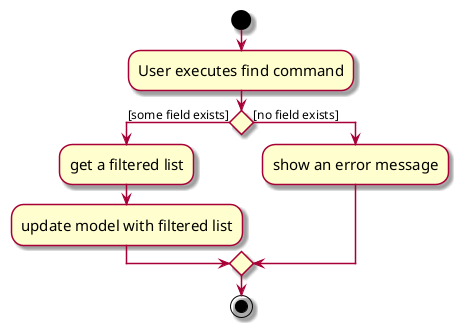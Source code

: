@startuml
skin rose
skinparam ActivityFontSize 15
skinparam ArrowFontSize 12
start
:User executes find command;

if () then ([some field exists])
    :get a filtered list;
    :update model with filtered list;
else ([no field exists])
    :show an error message;
endif
stop

@enduml
